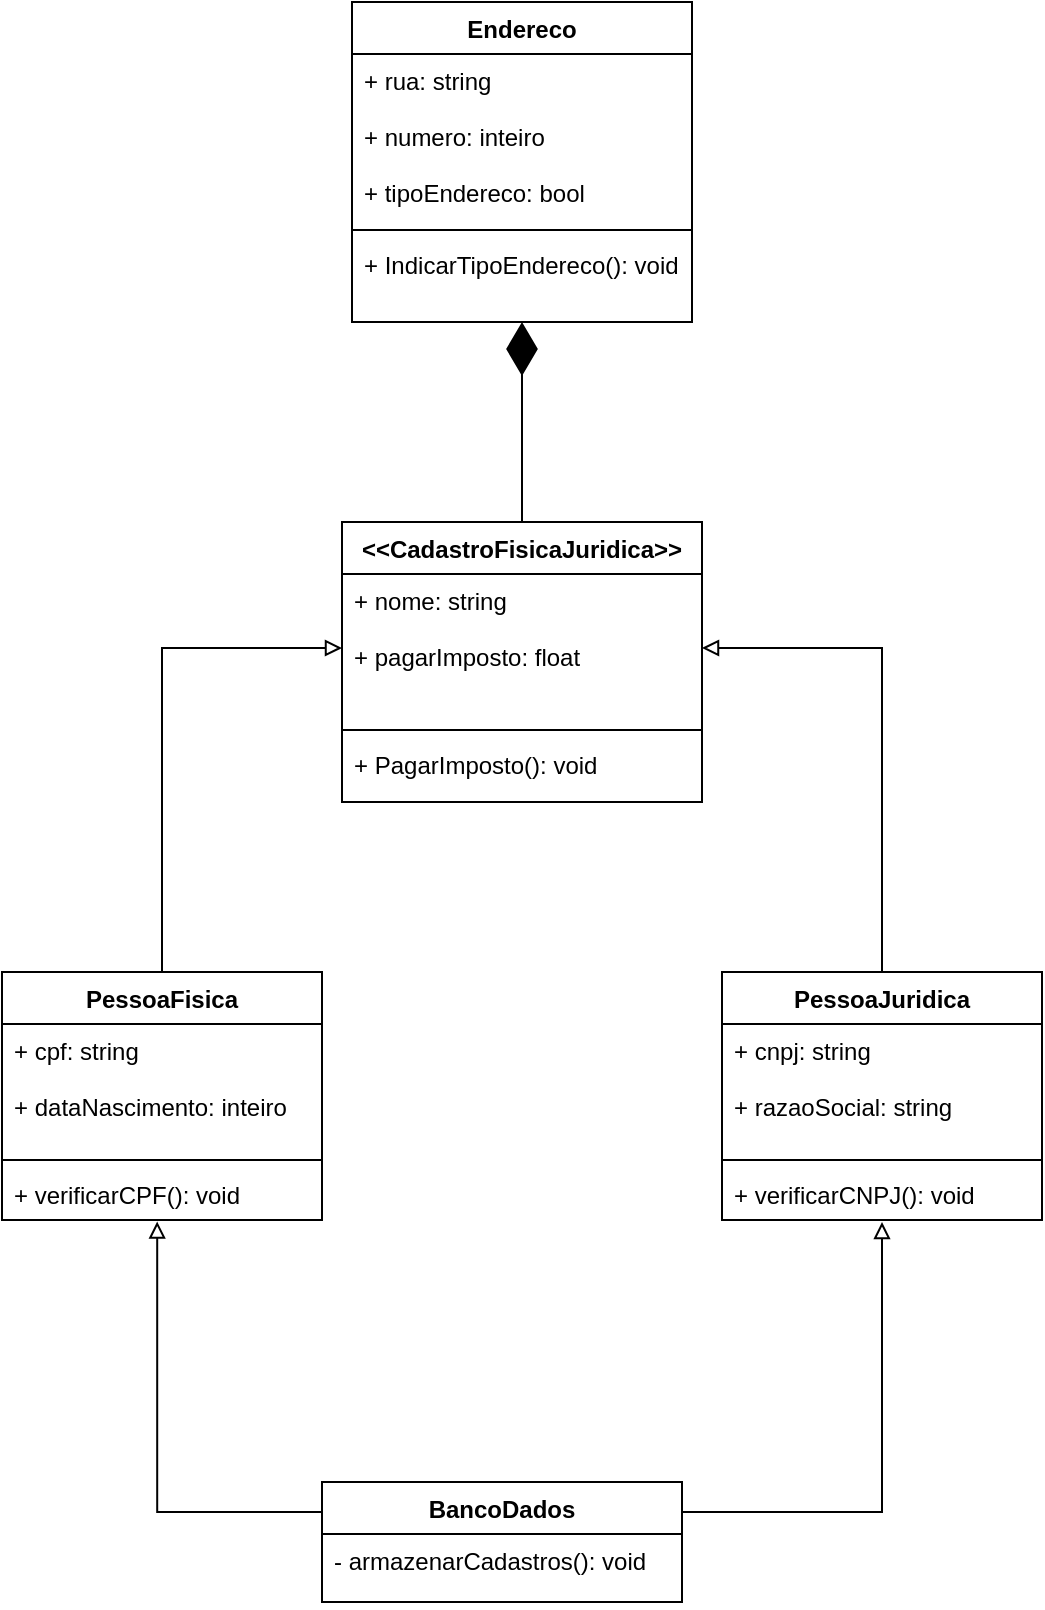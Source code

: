 <mxfile version="15.6.8" type="github">
  <diagram id="b2dktZJbDQfpMzh0wcZC" name="Page-1">
    <mxGraphModel dx="1077" dy="608" grid="1" gridSize="10" guides="1" tooltips="1" connect="1" arrows="1" fold="1" page="1" pageScale="1" pageWidth="827" pageHeight="1169" math="0" shadow="0">
      <root>
        <mxCell id="0" />
        <mxCell id="1" parent="0" />
        <mxCell id="jGs7gPCBUTHgC5eeiBmo-29" value="Endereco" style="swimlane;fontStyle=1;align=center;verticalAlign=top;childLayout=stackLayout;horizontal=1;startSize=26;horizontalStack=0;resizeParent=1;resizeParentMax=0;resizeLast=0;collapsible=1;marginBottom=0;" parent="1" vertex="1">
          <mxGeometry x="335" y="100" width="170" height="160" as="geometry" />
        </mxCell>
        <mxCell id="jGs7gPCBUTHgC5eeiBmo-30" value="+ rua: string&#xa;&#xa;+ numero: inteiro&#xa;&#xa;+ tipoEndereco: bool" style="text;strokeColor=none;fillColor=none;align=left;verticalAlign=top;spacingLeft=4;spacingRight=4;overflow=hidden;rotatable=0;points=[[0,0.5],[1,0.5]];portConstraint=eastwest;" parent="jGs7gPCBUTHgC5eeiBmo-29" vertex="1">
          <mxGeometry y="26" width="170" height="84" as="geometry" />
        </mxCell>
        <mxCell id="jGs7gPCBUTHgC5eeiBmo-31" value="" style="line;strokeWidth=1;fillColor=none;align=left;verticalAlign=middle;spacingTop=-1;spacingLeft=3;spacingRight=3;rotatable=0;labelPosition=right;points=[];portConstraint=eastwest;" parent="jGs7gPCBUTHgC5eeiBmo-29" vertex="1">
          <mxGeometry y="110" width="170" height="8" as="geometry" />
        </mxCell>
        <mxCell id="jGs7gPCBUTHgC5eeiBmo-32" value="+ IndicarTipoEndereco(): void" style="text;strokeColor=none;fillColor=none;align=left;verticalAlign=top;spacingLeft=4;spacingRight=4;overflow=hidden;rotatable=0;points=[[0,0.5],[1,0.5]];portConstraint=eastwest;" parent="jGs7gPCBUTHgC5eeiBmo-29" vertex="1">
          <mxGeometry y="118" width="170" height="42" as="geometry" />
        </mxCell>
        <mxCell id="jGs7gPCBUTHgC5eeiBmo-43" style="edgeStyle=orthogonalEdgeStyle;rounded=0;orthogonalLoop=1;jettySize=auto;html=1;exitX=0.5;exitY=0;exitDx=0;exitDy=0;entryX=0;entryY=0.5;entryDx=0;entryDy=0;startArrow=none;startFill=0;endArrow=block;endFill=0;" parent="1" source="jGs7gPCBUTHgC5eeiBmo-33" target="jGs7gPCBUTHgC5eeiBmo-38" edge="1">
          <mxGeometry relative="1" as="geometry" />
        </mxCell>
        <mxCell id="jGs7gPCBUTHgC5eeiBmo-33" value="PessoaFisica" style="swimlane;fontStyle=1;align=center;verticalAlign=top;childLayout=stackLayout;horizontal=1;startSize=26;horizontalStack=0;resizeParent=1;resizeParentMax=0;resizeLast=0;collapsible=1;marginBottom=0;" parent="1" vertex="1">
          <mxGeometry x="160" y="585" width="160" height="124" as="geometry" />
        </mxCell>
        <mxCell id="jGs7gPCBUTHgC5eeiBmo-34" value="+ cpf: string&#xa;&#xa;+ dataNascimento: inteiro" style="text;strokeColor=none;fillColor=none;align=left;verticalAlign=top;spacingLeft=4;spacingRight=4;overflow=hidden;rotatable=0;points=[[0,0.5],[1,0.5]];portConstraint=eastwest;" parent="jGs7gPCBUTHgC5eeiBmo-33" vertex="1">
          <mxGeometry y="26" width="160" height="64" as="geometry" />
        </mxCell>
        <mxCell id="jGs7gPCBUTHgC5eeiBmo-35" value="" style="line;strokeWidth=1;fillColor=none;align=left;verticalAlign=middle;spacingTop=-1;spacingLeft=3;spacingRight=3;rotatable=0;labelPosition=right;points=[];portConstraint=eastwest;" parent="jGs7gPCBUTHgC5eeiBmo-33" vertex="1">
          <mxGeometry y="90" width="160" height="8" as="geometry" />
        </mxCell>
        <mxCell id="jGs7gPCBUTHgC5eeiBmo-36" value="+ verificarCPF(): void" style="text;strokeColor=none;fillColor=none;align=left;verticalAlign=top;spacingLeft=4;spacingRight=4;overflow=hidden;rotatable=0;points=[[0,0.5],[1,0.5]];portConstraint=eastwest;" parent="jGs7gPCBUTHgC5eeiBmo-33" vertex="1">
          <mxGeometry y="98" width="160" height="26" as="geometry" />
        </mxCell>
        <mxCell id="jGs7gPCBUTHgC5eeiBmo-37" value="&lt;&lt;CadastroFisicaJuridica&gt;&gt;" style="swimlane;fontStyle=1;align=center;verticalAlign=top;childLayout=stackLayout;horizontal=1;startSize=26;horizontalStack=0;resizeParent=1;resizeParentMax=0;resizeLast=0;collapsible=1;marginBottom=0;" parent="1" vertex="1">
          <mxGeometry x="330" y="360" width="180" height="140" as="geometry" />
        </mxCell>
        <mxCell id="jGs7gPCBUTHgC5eeiBmo-38" value="+ nome: string&#xa;&#xa;+ pagarImposto: float" style="text;strokeColor=none;fillColor=none;align=left;verticalAlign=top;spacingLeft=4;spacingRight=4;overflow=hidden;rotatable=0;points=[[0,0.5],[1,0.5]];portConstraint=eastwest;" parent="jGs7gPCBUTHgC5eeiBmo-37" vertex="1">
          <mxGeometry y="26" width="180" height="74" as="geometry" />
        </mxCell>
        <mxCell id="jGs7gPCBUTHgC5eeiBmo-39" value="" style="line;strokeWidth=1;fillColor=none;align=left;verticalAlign=middle;spacingTop=-1;spacingLeft=3;spacingRight=3;rotatable=0;labelPosition=right;points=[];portConstraint=eastwest;" parent="jGs7gPCBUTHgC5eeiBmo-37" vertex="1">
          <mxGeometry y="100" width="180" height="8" as="geometry" />
        </mxCell>
        <mxCell id="jGs7gPCBUTHgC5eeiBmo-40" value="+ PagarImposto(): void" style="text;strokeColor=none;fillColor=none;align=left;verticalAlign=top;spacingLeft=4;spacingRight=4;overflow=hidden;rotatable=0;points=[[0,0.5],[1,0.5]];portConstraint=eastwest;" parent="jGs7gPCBUTHgC5eeiBmo-37" vertex="1">
          <mxGeometry y="108" width="180" height="32" as="geometry" />
        </mxCell>
        <mxCell id="jGs7gPCBUTHgC5eeiBmo-48" style="edgeStyle=orthogonalEdgeStyle;rounded=0;orthogonalLoop=1;jettySize=auto;html=1;exitX=0.5;exitY=0;exitDx=0;exitDy=0;entryX=1;entryY=0.5;entryDx=0;entryDy=0;endArrow=block;endFill=0;" parent="1" source="jGs7gPCBUTHgC5eeiBmo-44" target="jGs7gPCBUTHgC5eeiBmo-38" edge="1">
          <mxGeometry relative="1" as="geometry" />
        </mxCell>
        <mxCell id="jGs7gPCBUTHgC5eeiBmo-44" value="PessoaJuridica" style="swimlane;fontStyle=1;align=center;verticalAlign=top;childLayout=stackLayout;horizontal=1;startSize=26;horizontalStack=0;resizeParent=1;resizeParentMax=0;resizeLast=0;collapsible=1;marginBottom=0;" parent="1" vertex="1">
          <mxGeometry x="520" y="585" width="160" height="124" as="geometry" />
        </mxCell>
        <mxCell id="jGs7gPCBUTHgC5eeiBmo-45" value="+ cnpj: string&#xa;&#xa;+ razaoSocial: string" style="text;strokeColor=none;fillColor=none;align=left;verticalAlign=top;spacingLeft=4;spacingRight=4;overflow=hidden;rotatable=0;points=[[0,0.5],[1,0.5]];portConstraint=eastwest;" parent="jGs7gPCBUTHgC5eeiBmo-44" vertex="1">
          <mxGeometry y="26" width="160" height="64" as="geometry" />
        </mxCell>
        <mxCell id="jGs7gPCBUTHgC5eeiBmo-46" value="" style="line;strokeWidth=1;fillColor=none;align=left;verticalAlign=middle;spacingTop=-1;spacingLeft=3;spacingRight=3;rotatable=0;labelPosition=right;points=[];portConstraint=eastwest;" parent="jGs7gPCBUTHgC5eeiBmo-44" vertex="1">
          <mxGeometry y="90" width="160" height="8" as="geometry" />
        </mxCell>
        <mxCell id="jGs7gPCBUTHgC5eeiBmo-47" value="+ verificarCNPJ(): void" style="text;strokeColor=none;fillColor=none;align=left;verticalAlign=top;spacingLeft=4;spacingRight=4;overflow=hidden;rotatable=0;points=[[0,0.5],[1,0.5]];portConstraint=eastwest;" parent="jGs7gPCBUTHgC5eeiBmo-44" vertex="1">
          <mxGeometry y="98" width="160" height="26" as="geometry" />
        </mxCell>
        <mxCell id="EmWiOlR5D_jwG6kkvdZl-1" value="" style="endArrow=diamondThin;endFill=1;endSize=24;html=1;rounded=0;exitX=0.5;exitY=0;exitDx=0;exitDy=0;" edge="1" parent="1" source="jGs7gPCBUTHgC5eeiBmo-37" target="jGs7gPCBUTHgC5eeiBmo-32">
          <mxGeometry width="160" relative="1" as="geometry">
            <mxPoint x="340" y="520" as="sourcePoint" />
            <mxPoint x="500" y="520" as="targetPoint" />
          </mxGeometry>
        </mxCell>
        <mxCell id="EmWiOlR5D_jwG6kkvdZl-7" style="edgeStyle=orthogonalEdgeStyle;rounded=0;orthogonalLoop=1;jettySize=auto;html=1;exitX=0;exitY=0.25;exitDx=0;exitDy=0;startArrow=none;startFill=0;endArrow=block;endFill=0;entryX=0.485;entryY=1.031;entryDx=0;entryDy=0;entryPerimeter=0;" edge="1" parent="1" source="EmWiOlR5D_jwG6kkvdZl-3" target="jGs7gPCBUTHgC5eeiBmo-36">
          <mxGeometry relative="1" as="geometry">
            <mxPoint x="230" y="720" as="targetPoint" />
          </mxGeometry>
        </mxCell>
        <mxCell id="EmWiOlR5D_jwG6kkvdZl-8" style="edgeStyle=orthogonalEdgeStyle;rounded=0;orthogonalLoop=1;jettySize=auto;html=1;exitX=1;exitY=0.25;exitDx=0;exitDy=0;entryX=0.5;entryY=1.038;entryDx=0;entryDy=0;entryPerimeter=0;startArrow=none;startFill=0;endArrow=block;endFill=0;" edge="1" parent="1" source="EmWiOlR5D_jwG6kkvdZl-3" target="jGs7gPCBUTHgC5eeiBmo-47">
          <mxGeometry relative="1" as="geometry" />
        </mxCell>
        <mxCell id="EmWiOlR5D_jwG6kkvdZl-3" value="BancoDados" style="swimlane;fontStyle=1;childLayout=stackLayout;horizontal=1;startSize=26;fillColor=none;horizontalStack=0;resizeParent=1;resizeParentMax=0;resizeLast=0;collapsible=1;marginBottom=0;" vertex="1" parent="1">
          <mxGeometry x="320" y="840" width="180" height="60" as="geometry" />
        </mxCell>
        <mxCell id="EmWiOlR5D_jwG6kkvdZl-4" value="- armazenarCadastros(): void&#xa;" style="text;strokeColor=none;fillColor=none;align=left;verticalAlign=top;spacingLeft=4;spacingRight=4;overflow=hidden;rotatable=0;points=[[0,0.5],[1,0.5]];portConstraint=eastwest;" vertex="1" parent="EmWiOlR5D_jwG6kkvdZl-3">
          <mxGeometry y="26" width="180" height="34" as="geometry" />
        </mxCell>
      </root>
    </mxGraphModel>
  </diagram>
</mxfile>
